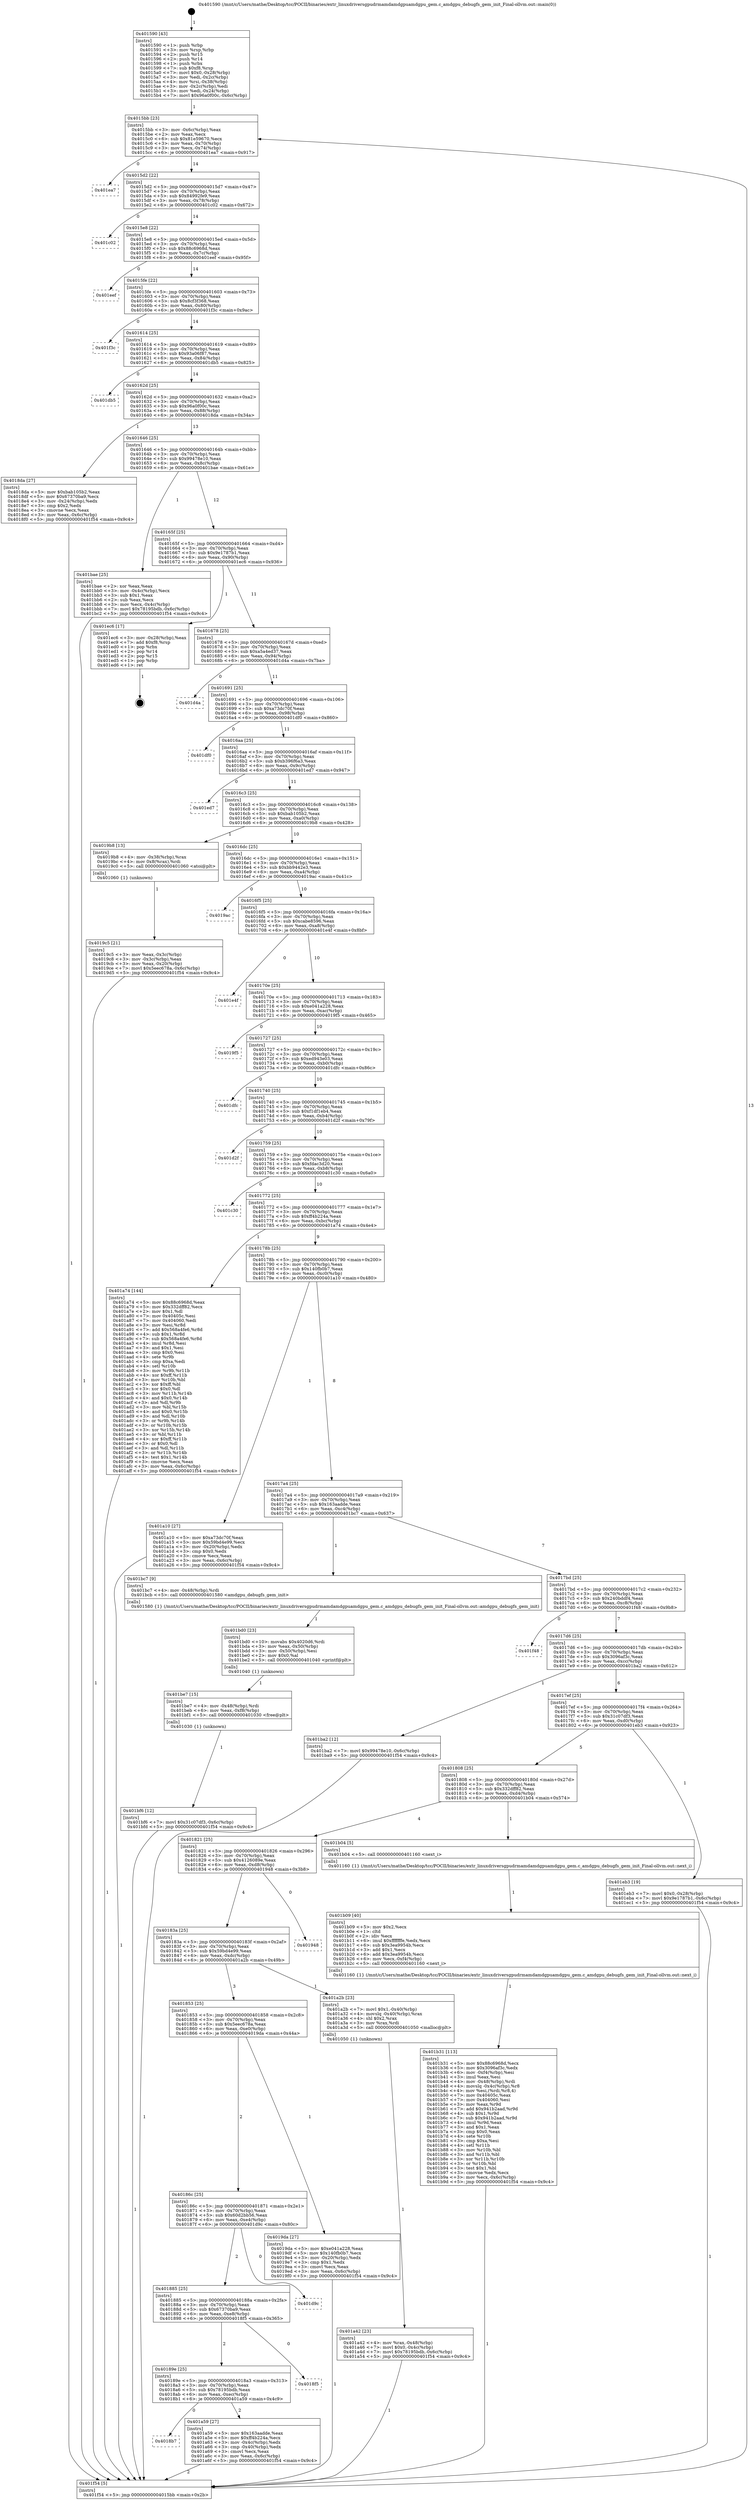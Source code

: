 digraph "0x401590" {
  label = "0x401590 (/mnt/c/Users/mathe/Desktop/tcc/POCII/binaries/extr_linuxdriversgpudrmamdamdgpuamdgpu_gem.c_amdgpu_debugfs_gem_init_Final-ollvm.out::main(0))"
  labelloc = "t"
  node[shape=record]

  Entry [label="",width=0.3,height=0.3,shape=circle,fillcolor=black,style=filled]
  "0x4015bb" [label="{
     0x4015bb [23]\l
     | [instrs]\l
     &nbsp;&nbsp;0x4015bb \<+3\>: mov -0x6c(%rbp),%eax\l
     &nbsp;&nbsp;0x4015be \<+2\>: mov %eax,%ecx\l
     &nbsp;&nbsp;0x4015c0 \<+6\>: sub $0x81e59670,%ecx\l
     &nbsp;&nbsp;0x4015c6 \<+3\>: mov %eax,-0x70(%rbp)\l
     &nbsp;&nbsp;0x4015c9 \<+3\>: mov %ecx,-0x74(%rbp)\l
     &nbsp;&nbsp;0x4015cc \<+6\>: je 0000000000401ea7 \<main+0x917\>\l
  }"]
  "0x401ea7" [label="{
     0x401ea7\l
  }", style=dashed]
  "0x4015d2" [label="{
     0x4015d2 [22]\l
     | [instrs]\l
     &nbsp;&nbsp;0x4015d2 \<+5\>: jmp 00000000004015d7 \<main+0x47\>\l
     &nbsp;&nbsp;0x4015d7 \<+3\>: mov -0x70(%rbp),%eax\l
     &nbsp;&nbsp;0x4015da \<+5\>: sub $0x84992fe9,%eax\l
     &nbsp;&nbsp;0x4015df \<+3\>: mov %eax,-0x78(%rbp)\l
     &nbsp;&nbsp;0x4015e2 \<+6\>: je 0000000000401c02 \<main+0x672\>\l
  }"]
  Exit [label="",width=0.3,height=0.3,shape=circle,fillcolor=black,style=filled,peripheries=2]
  "0x401c02" [label="{
     0x401c02\l
  }", style=dashed]
  "0x4015e8" [label="{
     0x4015e8 [22]\l
     | [instrs]\l
     &nbsp;&nbsp;0x4015e8 \<+5\>: jmp 00000000004015ed \<main+0x5d\>\l
     &nbsp;&nbsp;0x4015ed \<+3\>: mov -0x70(%rbp),%eax\l
     &nbsp;&nbsp;0x4015f0 \<+5\>: sub $0x88c6968d,%eax\l
     &nbsp;&nbsp;0x4015f5 \<+3\>: mov %eax,-0x7c(%rbp)\l
     &nbsp;&nbsp;0x4015f8 \<+6\>: je 0000000000401eef \<main+0x95f\>\l
  }"]
  "0x401bf6" [label="{
     0x401bf6 [12]\l
     | [instrs]\l
     &nbsp;&nbsp;0x401bf6 \<+7\>: movl $0x31c07df3,-0x6c(%rbp)\l
     &nbsp;&nbsp;0x401bfd \<+5\>: jmp 0000000000401f54 \<main+0x9c4\>\l
  }"]
  "0x401eef" [label="{
     0x401eef\l
  }", style=dashed]
  "0x4015fe" [label="{
     0x4015fe [22]\l
     | [instrs]\l
     &nbsp;&nbsp;0x4015fe \<+5\>: jmp 0000000000401603 \<main+0x73\>\l
     &nbsp;&nbsp;0x401603 \<+3\>: mov -0x70(%rbp),%eax\l
     &nbsp;&nbsp;0x401606 \<+5\>: sub $0x8cf3f368,%eax\l
     &nbsp;&nbsp;0x40160b \<+3\>: mov %eax,-0x80(%rbp)\l
     &nbsp;&nbsp;0x40160e \<+6\>: je 0000000000401f3c \<main+0x9ac\>\l
  }"]
  "0x401be7" [label="{
     0x401be7 [15]\l
     | [instrs]\l
     &nbsp;&nbsp;0x401be7 \<+4\>: mov -0x48(%rbp),%rdi\l
     &nbsp;&nbsp;0x401beb \<+6\>: mov %eax,-0xf8(%rbp)\l
     &nbsp;&nbsp;0x401bf1 \<+5\>: call 0000000000401030 \<free@plt\>\l
     | [calls]\l
     &nbsp;&nbsp;0x401030 \{1\} (unknown)\l
  }"]
  "0x401f3c" [label="{
     0x401f3c\l
  }", style=dashed]
  "0x401614" [label="{
     0x401614 [25]\l
     | [instrs]\l
     &nbsp;&nbsp;0x401614 \<+5\>: jmp 0000000000401619 \<main+0x89\>\l
     &nbsp;&nbsp;0x401619 \<+3\>: mov -0x70(%rbp),%eax\l
     &nbsp;&nbsp;0x40161c \<+5\>: sub $0x93a06f87,%eax\l
     &nbsp;&nbsp;0x401621 \<+6\>: mov %eax,-0x84(%rbp)\l
     &nbsp;&nbsp;0x401627 \<+6\>: je 0000000000401db5 \<main+0x825\>\l
  }"]
  "0x401bd0" [label="{
     0x401bd0 [23]\l
     | [instrs]\l
     &nbsp;&nbsp;0x401bd0 \<+10\>: movabs $0x4020d6,%rdi\l
     &nbsp;&nbsp;0x401bda \<+3\>: mov %eax,-0x50(%rbp)\l
     &nbsp;&nbsp;0x401bdd \<+3\>: mov -0x50(%rbp),%esi\l
     &nbsp;&nbsp;0x401be0 \<+2\>: mov $0x0,%al\l
     &nbsp;&nbsp;0x401be2 \<+5\>: call 0000000000401040 \<printf@plt\>\l
     | [calls]\l
     &nbsp;&nbsp;0x401040 \{1\} (unknown)\l
  }"]
  "0x401db5" [label="{
     0x401db5\l
  }", style=dashed]
  "0x40162d" [label="{
     0x40162d [25]\l
     | [instrs]\l
     &nbsp;&nbsp;0x40162d \<+5\>: jmp 0000000000401632 \<main+0xa2\>\l
     &nbsp;&nbsp;0x401632 \<+3\>: mov -0x70(%rbp),%eax\l
     &nbsp;&nbsp;0x401635 \<+5\>: sub $0x96a0f00c,%eax\l
     &nbsp;&nbsp;0x40163a \<+6\>: mov %eax,-0x88(%rbp)\l
     &nbsp;&nbsp;0x401640 \<+6\>: je 00000000004018da \<main+0x34a\>\l
  }"]
  "0x401b31" [label="{
     0x401b31 [113]\l
     | [instrs]\l
     &nbsp;&nbsp;0x401b31 \<+5\>: mov $0x88c6968d,%ecx\l
     &nbsp;&nbsp;0x401b36 \<+5\>: mov $0x3096af3c,%edx\l
     &nbsp;&nbsp;0x401b3b \<+6\>: mov -0xf4(%rbp),%esi\l
     &nbsp;&nbsp;0x401b41 \<+3\>: imul %eax,%esi\l
     &nbsp;&nbsp;0x401b44 \<+4\>: mov -0x48(%rbp),%rdi\l
     &nbsp;&nbsp;0x401b48 \<+4\>: movslq -0x4c(%rbp),%r8\l
     &nbsp;&nbsp;0x401b4c \<+4\>: mov %esi,(%rdi,%r8,4)\l
     &nbsp;&nbsp;0x401b50 \<+7\>: mov 0x40405c,%eax\l
     &nbsp;&nbsp;0x401b57 \<+7\>: mov 0x404060,%esi\l
     &nbsp;&nbsp;0x401b5e \<+3\>: mov %eax,%r9d\l
     &nbsp;&nbsp;0x401b61 \<+7\>: add $0x941b2aad,%r9d\l
     &nbsp;&nbsp;0x401b68 \<+4\>: sub $0x1,%r9d\l
     &nbsp;&nbsp;0x401b6c \<+7\>: sub $0x941b2aad,%r9d\l
     &nbsp;&nbsp;0x401b73 \<+4\>: imul %r9d,%eax\l
     &nbsp;&nbsp;0x401b77 \<+3\>: and $0x1,%eax\l
     &nbsp;&nbsp;0x401b7a \<+3\>: cmp $0x0,%eax\l
     &nbsp;&nbsp;0x401b7d \<+4\>: sete %r10b\l
     &nbsp;&nbsp;0x401b81 \<+3\>: cmp $0xa,%esi\l
     &nbsp;&nbsp;0x401b84 \<+4\>: setl %r11b\l
     &nbsp;&nbsp;0x401b88 \<+3\>: mov %r10b,%bl\l
     &nbsp;&nbsp;0x401b8b \<+3\>: and %r11b,%bl\l
     &nbsp;&nbsp;0x401b8e \<+3\>: xor %r11b,%r10b\l
     &nbsp;&nbsp;0x401b91 \<+3\>: or %r10b,%bl\l
     &nbsp;&nbsp;0x401b94 \<+3\>: test $0x1,%bl\l
     &nbsp;&nbsp;0x401b97 \<+3\>: cmovne %edx,%ecx\l
     &nbsp;&nbsp;0x401b9a \<+3\>: mov %ecx,-0x6c(%rbp)\l
     &nbsp;&nbsp;0x401b9d \<+5\>: jmp 0000000000401f54 \<main+0x9c4\>\l
  }"]
  "0x4018da" [label="{
     0x4018da [27]\l
     | [instrs]\l
     &nbsp;&nbsp;0x4018da \<+5\>: mov $0xbab105b2,%eax\l
     &nbsp;&nbsp;0x4018df \<+5\>: mov $0x67370ba9,%ecx\l
     &nbsp;&nbsp;0x4018e4 \<+3\>: mov -0x24(%rbp),%edx\l
     &nbsp;&nbsp;0x4018e7 \<+3\>: cmp $0x2,%edx\l
     &nbsp;&nbsp;0x4018ea \<+3\>: cmovne %ecx,%eax\l
     &nbsp;&nbsp;0x4018ed \<+3\>: mov %eax,-0x6c(%rbp)\l
     &nbsp;&nbsp;0x4018f0 \<+5\>: jmp 0000000000401f54 \<main+0x9c4\>\l
  }"]
  "0x401646" [label="{
     0x401646 [25]\l
     | [instrs]\l
     &nbsp;&nbsp;0x401646 \<+5\>: jmp 000000000040164b \<main+0xbb\>\l
     &nbsp;&nbsp;0x40164b \<+3\>: mov -0x70(%rbp),%eax\l
     &nbsp;&nbsp;0x40164e \<+5\>: sub $0x99478e10,%eax\l
     &nbsp;&nbsp;0x401653 \<+6\>: mov %eax,-0x8c(%rbp)\l
     &nbsp;&nbsp;0x401659 \<+6\>: je 0000000000401bae \<main+0x61e\>\l
  }"]
  "0x401f54" [label="{
     0x401f54 [5]\l
     | [instrs]\l
     &nbsp;&nbsp;0x401f54 \<+5\>: jmp 00000000004015bb \<main+0x2b\>\l
  }"]
  "0x401590" [label="{
     0x401590 [43]\l
     | [instrs]\l
     &nbsp;&nbsp;0x401590 \<+1\>: push %rbp\l
     &nbsp;&nbsp;0x401591 \<+3\>: mov %rsp,%rbp\l
     &nbsp;&nbsp;0x401594 \<+2\>: push %r15\l
     &nbsp;&nbsp;0x401596 \<+2\>: push %r14\l
     &nbsp;&nbsp;0x401598 \<+1\>: push %rbx\l
     &nbsp;&nbsp;0x401599 \<+7\>: sub $0xf8,%rsp\l
     &nbsp;&nbsp;0x4015a0 \<+7\>: movl $0x0,-0x28(%rbp)\l
     &nbsp;&nbsp;0x4015a7 \<+3\>: mov %edi,-0x2c(%rbp)\l
     &nbsp;&nbsp;0x4015aa \<+4\>: mov %rsi,-0x38(%rbp)\l
     &nbsp;&nbsp;0x4015ae \<+3\>: mov -0x2c(%rbp),%edi\l
     &nbsp;&nbsp;0x4015b1 \<+3\>: mov %edi,-0x24(%rbp)\l
     &nbsp;&nbsp;0x4015b4 \<+7\>: movl $0x96a0f00c,-0x6c(%rbp)\l
  }"]
  "0x401b09" [label="{
     0x401b09 [40]\l
     | [instrs]\l
     &nbsp;&nbsp;0x401b09 \<+5\>: mov $0x2,%ecx\l
     &nbsp;&nbsp;0x401b0e \<+1\>: cltd\l
     &nbsp;&nbsp;0x401b0f \<+2\>: idiv %ecx\l
     &nbsp;&nbsp;0x401b11 \<+6\>: imul $0xfffffffe,%edx,%ecx\l
     &nbsp;&nbsp;0x401b17 \<+6\>: sub $0x3ea9954b,%ecx\l
     &nbsp;&nbsp;0x401b1d \<+3\>: add $0x1,%ecx\l
     &nbsp;&nbsp;0x401b20 \<+6\>: add $0x3ea9954b,%ecx\l
     &nbsp;&nbsp;0x401b26 \<+6\>: mov %ecx,-0xf4(%rbp)\l
     &nbsp;&nbsp;0x401b2c \<+5\>: call 0000000000401160 \<next_i\>\l
     | [calls]\l
     &nbsp;&nbsp;0x401160 \{1\} (/mnt/c/Users/mathe/Desktop/tcc/POCII/binaries/extr_linuxdriversgpudrmamdamdgpuamdgpu_gem.c_amdgpu_debugfs_gem_init_Final-ollvm.out::next_i)\l
  }"]
  "0x401bae" [label="{
     0x401bae [25]\l
     | [instrs]\l
     &nbsp;&nbsp;0x401bae \<+2\>: xor %eax,%eax\l
     &nbsp;&nbsp;0x401bb0 \<+3\>: mov -0x4c(%rbp),%ecx\l
     &nbsp;&nbsp;0x401bb3 \<+3\>: sub $0x1,%eax\l
     &nbsp;&nbsp;0x401bb6 \<+2\>: sub %eax,%ecx\l
     &nbsp;&nbsp;0x401bb8 \<+3\>: mov %ecx,-0x4c(%rbp)\l
     &nbsp;&nbsp;0x401bbb \<+7\>: movl $0x78195bdb,-0x6c(%rbp)\l
     &nbsp;&nbsp;0x401bc2 \<+5\>: jmp 0000000000401f54 \<main+0x9c4\>\l
  }"]
  "0x40165f" [label="{
     0x40165f [25]\l
     | [instrs]\l
     &nbsp;&nbsp;0x40165f \<+5\>: jmp 0000000000401664 \<main+0xd4\>\l
     &nbsp;&nbsp;0x401664 \<+3\>: mov -0x70(%rbp),%eax\l
     &nbsp;&nbsp;0x401667 \<+5\>: sub $0x9e1787b1,%eax\l
     &nbsp;&nbsp;0x40166c \<+6\>: mov %eax,-0x90(%rbp)\l
     &nbsp;&nbsp;0x401672 \<+6\>: je 0000000000401ec6 \<main+0x936\>\l
  }"]
  "0x4018b7" [label="{
     0x4018b7\l
  }", style=dashed]
  "0x401ec6" [label="{
     0x401ec6 [17]\l
     | [instrs]\l
     &nbsp;&nbsp;0x401ec6 \<+3\>: mov -0x28(%rbp),%eax\l
     &nbsp;&nbsp;0x401ec9 \<+7\>: add $0xf8,%rsp\l
     &nbsp;&nbsp;0x401ed0 \<+1\>: pop %rbx\l
     &nbsp;&nbsp;0x401ed1 \<+2\>: pop %r14\l
     &nbsp;&nbsp;0x401ed3 \<+2\>: pop %r15\l
     &nbsp;&nbsp;0x401ed5 \<+1\>: pop %rbp\l
     &nbsp;&nbsp;0x401ed6 \<+1\>: ret\l
  }"]
  "0x401678" [label="{
     0x401678 [25]\l
     | [instrs]\l
     &nbsp;&nbsp;0x401678 \<+5\>: jmp 000000000040167d \<main+0xed\>\l
     &nbsp;&nbsp;0x40167d \<+3\>: mov -0x70(%rbp),%eax\l
     &nbsp;&nbsp;0x401680 \<+5\>: sub $0xa5a4ed37,%eax\l
     &nbsp;&nbsp;0x401685 \<+6\>: mov %eax,-0x94(%rbp)\l
     &nbsp;&nbsp;0x40168b \<+6\>: je 0000000000401d4a \<main+0x7ba\>\l
  }"]
  "0x401a59" [label="{
     0x401a59 [27]\l
     | [instrs]\l
     &nbsp;&nbsp;0x401a59 \<+5\>: mov $0x163aadde,%eax\l
     &nbsp;&nbsp;0x401a5e \<+5\>: mov $0xff4b224a,%ecx\l
     &nbsp;&nbsp;0x401a63 \<+3\>: mov -0x4c(%rbp),%edx\l
     &nbsp;&nbsp;0x401a66 \<+3\>: cmp -0x40(%rbp),%edx\l
     &nbsp;&nbsp;0x401a69 \<+3\>: cmovl %ecx,%eax\l
     &nbsp;&nbsp;0x401a6c \<+3\>: mov %eax,-0x6c(%rbp)\l
     &nbsp;&nbsp;0x401a6f \<+5\>: jmp 0000000000401f54 \<main+0x9c4\>\l
  }"]
  "0x401d4a" [label="{
     0x401d4a\l
  }", style=dashed]
  "0x401691" [label="{
     0x401691 [25]\l
     | [instrs]\l
     &nbsp;&nbsp;0x401691 \<+5\>: jmp 0000000000401696 \<main+0x106\>\l
     &nbsp;&nbsp;0x401696 \<+3\>: mov -0x70(%rbp),%eax\l
     &nbsp;&nbsp;0x401699 \<+5\>: sub $0xa73dc70f,%eax\l
     &nbsp;&nbsp;0x40169e \<+6\>: mov %eax,-0x98(%rbp)\l
     &nbsp;&nbsp;0x4016a4 \<+6\>: je 0000000000401df0 \<main+0x860\>\l
  }"]
  "0x40189e" [label="{
     0x40189e [25]\l
     | [instrs]\l
     &nbsp;&nbsp;0x40189e \<+5\>: jmp 00000000004018a3 \<main+0x313\>\l
     &nbsp;&nbsp;0x4018a3 \<+3\>: mov -0x70(%rbp),%eax\l
     &nbsp;&nbsp;0x4018a6 \<+5\>: sub $0x78195bdb,%eax\l
     &nbsp;&nbsp;0x4018ab \<+6\>: mov %eax,-0xec(%rbp)\l
     &nbsp;&nbsp;0x4018b1 \<+6\>: je 0000000000401a59 \<main+0x4c9\>\l
  }"]
  "0x401df0" [label="{
     0x401df0\l
  }", style=dashed]
  "0x4016aa" [label="{
     0x4016aa [25]\l
     | [instrs]\l
     &nbsp;&nbsp;0x4016aa \<+5\>: jmp 00000000004016af \<main+0x11f\>\l
     &nbsp;&nbsp;0x4016af \<+3\>: mov -0x70(%rbp),%eax\l
     &nbsp;&nbsp;0x4016b2 \<+5\>: sub $0xb396f6a3,%eax\l
     &nbsp;&nbsp;0x4016b7 \<+6\>: mov %eax,-0x9c(%rbp)\l
     &nbsp;&nbsp;0x4016bd \<+6\>: je 0000000000401ed7 \<main+0x947\>\l
  }"]
  "0x4018f5" [label="{
     0x4018f5\l
  }", style=dashed]
  "0x401ed7" [label="{
     0x401ed7\l
  }", style=dashed]
  "0x4016c3" [label="{
     0x4016c3 [25]\l
     | [instrs]\l
     &nbsp;&nbsp;0x4016c3 \<+5\>: jmp 00000000004016c8 \<main+0x138\>\l
     &nbsp;&nbsp;0x4016c8 \<+3\>: mov -0x70(%rbp),%eax\l
     &nbsp;&nbsp;0x4016cb \<+5\>: sub $0xbab105b2,%eax\l
     &nbsp;&nbsp;0x4016d0 \<+6\>: mov %eax,-0xa0(%rbp)\l
     &nbsp;&nbsp;0x4016d6 \<+6\>: je 00000000004019b8 \<main+0x428\>\l
  }"]
  "0x401885" [label="{
     0x401885 [25]\l
     | [instrs]\l
     &nbsp;&nbsp;0x401885 \<+5\>: jmp 000000000040188a \<main+0x2fa\>\l
     &nbsp;&nbsp;0x40188a \<+3\>: mov -0x70(%rbp),%eax\l
     &nbsp;&nbsp;0x40188d \<+5\>: sub $0x67370ba9,%eax\l
     &nbsp;&nbsp;0x401892 \<+6\>: mov %eax,-0xe8(%rbp)\l
     &nbsp;&nbsp;0x401898 \<+6\>: je 00000000004018f5 \<main+0x365\>\l
  }"]
  "0x4019b8" [label="{
     0x4019b8 [13]\l
     | [instrs]\l
     &nbsp;&nbsp;0x4019b8 \<+4\>: mov -0x38(%rbp),%rax\l
     &nbsp;&nbsp;0x4019bc \<+4\>: mov 0x8(%rax),%rdi\l
     &nbsp;&nbsp;0x4019c0 \<+5\>: call 0000000000401060 \<atoi@plt\>\l
     | [calls]\l
     &nbsp;&nbsp;0x401060 \{1\} (unknown)\l
  }"]
  "0x4016dc" [label="{
     0x4016dc [25]\l
     | [instrs]\l
     &nbsp;&nbsp;0x4016dc \<+5\>: jmp 00000000004016e1 \<main+0x151\>\l
     &nbsp;&nbsp;0x4016e1 \<+3\>: mov -0x70(%rbp),%eax\l
     &nbsp;&nbsp;0x4016e4 \<+5\>: sub $0xbb9442e3,%eax\l
     &nbsp;&nbsp;0x4016e9 \<+6\>: mov %eax,-0xa4(%rbp)\l
     &nbsp;&nbsp;0x4016ef \<+6\>: je 00000000004019ac \<main+0x41c\>\l
  }"]
  "0x4019c5" [label="{
     0x4019c5 [21]\l
     | [instrs]\l
     &nbsp;&nbsp;0x4019c5 \<+3\>: mov %eax,-0x3c(%rbp)\l
     &nbsp;&nbsp;0x4019c8 \<+3\>: mov -0x3c(%rbp),%eax\l
     &nbsp;&nbsp;0x4019cb \<+3\>: mov %eax,-0x20(%rbp)\l
     &nbsp;&nbsp;0x4019ce \<+7\>: movl $0x5eec678a,-0x6c(%rbp)\l
     &nbsp;&nbsp;0x4019d5 \<+5\>: jmp 0000000000401f54 \<main+0x9c4\>\l
  }"]
  "0x401d9c" [label="{
     0x401d9c\l
  }", style=dashed]
  "0x4019ac" [label="{
     0x4019ac\l
  }", style=dashed]
  "0x4016f5" [label="{
     0x4016f5 [25]\l
     | [instrs]\l
     &nbsp;&nbsp;0x4016f5 \<+5\>: jmp 00000000004016fa \<main+0x16a\>\l
     &nbsp;&nbsp;0x4016fa \<+3\>: mov -0x70(%rbp),%eax\l
     &nbsp;&nbsp;0x4016fd \<+5\>: sub $0xcabe8596,%eax\l
     &nbsp;&nbsp;0x401702 \<+6\>: mov %eax,-0xa8(%rbp)\l
     &nbsp;&nbsp;0x401708 \<+6\>: je 0000000000401e4f \<main+0x8bf\>\l
  }"]
  "0x401a42" [label="{
     0x401a42 [23]\l
     | [instrs]\l
     &nbsp;&nbsp;0x401a42 \<+4\>: mov %rax,-0x48(%rbp)\l
     &nbsp;&nbsp;0x401a46 \<+7\>: movl $0x0,-0x4c(%rbp)\l
     &nbsp;&nbsp;0x401a4d \<+7\>: movl $0x78195bdb,-0x6c(%rbp)\l
     &nbsp;&nbsp;0x401a54 \<+5\>: jmp 0000000000401f54 \<main+0x9c4\>\l
  }"]
  "0x401e4f" [label="{
     0x401e4f\l
  }", style=dashed]
  "0x40170e" [label="{
     0x40170e [25]\l
     | [instrs]\l
     &nbsp;&nbsp;0x40170e \<+5\>: jmp 0000000000401713 \<main+0x183\>\l
     &nbsp;&nbsp;0x401713 \<+3\>: mov -0x70(%rbp),%eax\l
     &nbsp;&nbsp;0x401716 \<+5\>: sub $0xe041a228,%eax\l
     &nbsp;&nbsp;0x40171b \<+6\>: mov %eax,-0xac(%rbp)\l
     &nbsp;&nbsp;0x401721 \<+6\>: je 00000000004019f5 \<main+0x465\>\l
  }"]
  "0x40186c" [label="{
     0x40186c [25]\l
     | [instrs]\l
     &nbsp;&nbsp;0x40186c \<+5\>: jmp 0000000000401871 \<main+0x2e1\>\l
     &nbsp;&nbsp;0x401871 \<+3\>: mov -0x70(%rbp),%eax\l
     &nbsp;&nbsp;0x401874 \<+5\>: sub $0x60d2bb56,%eax\l
     &nbsp;&nbsp;0x401879 \<+6\>: mov %eax,-0xe4(%rbp)\l
     &nbsp;&nbsp;0x40187f \<+6\>: je 0000000000401d9c \<main+0x80c\>\l
  }"]
  "0x4019f5" [label="{
     0x4019f5\l
  }", style=dashed]
  "0x401727" [label="{
     0x401727 [25]\l
     | [instrs]\l
     &nbsp;&nbsp;0x401727 \<+5\>: jmp 000000000040172c \<main+0x19c\>\l
     &nbsp;&nbsp;0x40172c \<+3\>: mov -0x70(%rbp),%eax\l
     &nbsp;&nbsp;0x40172f \<+5\>: sub $0xed943e03,%eax\l
     &nbsp;&nbsp;0x401734 \<+6\>: mov %eax,-0xb0(%rbp)\l
     &nbsp;&nbsp;0x40173a \<+6\>: je 0000000000401dfc \<main+0x86c\>\l
  }"]
  "0x4019da" [label="{
     0x4019da [27]\l
     | [instrs]\l
     &nbsp;&nbsp;0x4019da \<+5\>: mov $0xe041a228,%eax\l
     &nbsp;&nbsp;0x4019df \<+5\>: mov $0x140fb0b7,%ecx\l
     &nbsp;&nbsp;0x4019e4 \<+3\>: mov -0x20(%rbp),%edx\l
     &nbsp;&nbsp;0x4019e7 \<+3\>: cmp $0x1,%edx\l
     &nbsp;&nbsp;0x4019ea \<+3\>: cmovl %ecx,%eax\l
     &nbsp;&nbsp;0x4019ed \<+3\>: mov %eax,-0x6c(%rbp)\l
     &nbsp;&nbsp;0x4019f0 \<+5\>: jmp 0000000000401f54 \<main+0x9c4\>\l
  }"]
  "0x401dfc" [label="{
     0x401dfc\l
  }", style=dashed]
  "0x401740" [label="{
     0x401740 [25]\l
     | [instrs]\l
     &nbsp;&nbsp;0x401740 \<+5\>: jmp 0000000000401745 \<main+0x1b5\>\l
     &nbsp;&nbsp;0x401745 \<+3\>: mov -0x70(%rbp),%eax\l
     &nbsp;&nbsp;0x401748 \<+5\>: sub $0xf1df1eb4,%eax\l
     &nbsp;&nbsp;0x40174d \<+6\>: mov %eax,-0xb4(%rbp)\l
     &nbsp;&nbsp;0x401753 \<+6\>: je 0000000000401d2f \<main+0x79f\>\l
  }"]
  "0x401853" [label="{
     0x401853 [25]\l
     | [instrs]\l
     &nbsp;&nbsp;0x401853 \<+5\>: jmp 0000000000401858 \<main+0x2c8\>\l
     &nbsp;&nbsp;0x401858 \<+3\>: mov -0x70(%rbp),%eax\l
     &nbsp;&nbsp;0x40185b \<+5\>: sub $0x5eec678a,%eax\l
     &nbsp;&nbsp;0x401860 \<+6\>: mov %eax,-0xe0(%rbp)\l
     &nbsp;&nbsp;0x401866 \<+6\>: je 00000000004019da \<main+0x44a\>\l
  }"]
  "0x401d2f" [label="{
     0x401d2f\l
  }", style=dashed]
  "0x401759" [label="{
     0x401759 [25]\l
     | [instrs]\l
     &nbsp;&nbsp;0x401759 \<+5\>: jmp 000000000040175e \<main+0x1ce\>\l
     &nbsp;&nbsp;0x40175e \<+3\>: mov -0x70(%rbp),%eax\l
     &nbsp;&nbsp;0x401761 \<+5\>: sub $0xfdac3d20,%eax\l
     &nbsp;&nbsp;0x401766 \<+6\>: mov %eax,-0xb8(%rbp)\l
     &nbsp;&nbsp;0x40176c \<+6\>: je 0000000000401c30 \<main+0x6a0\>\l
  }"]
  "0x401a2b" [label="{
     0x401a2b [23]\l
     | [instrs]\l
     &nbsp;&nbsp;0x401a2b \<+7\>: movl $0x1,-0x40(%rbp)\l
     &nbsp;&nbsp;0x401a32 \<+4\>: movslq -0x40(%rbp),%rax\l
     &nbsp;&nbsp;0x401a36 \<+4\>: shl $0x2,%rax\l
     &nbsp;&nbsp;0x401a3a \<+3\>: mov %rax,%rdi\l
     &nbsp;&nbsp;0x401a3d \<+5\>: call 0000000000401050 \<malloc@plt\>\l
     | [calls]\l
     &nbsp;&nbsp;0x401050 \{1\} (unknown)\l
  }"]
  "0x401c30" [label="{
     0x401c30\l
  }", style=dashed]
  "0x401772" [label="{
     0x401772 [25]\l
     | [instrs]\l
     &nbsp;&nbsp;0x401772 \<+5\>: jmp 0000000000401777 \<main+0x1e7\>\l
     &nbsp;&nbsp;0x401777 \<+3\>: mov -0x70(%rbp),%eax\l
     &nbsp;&nbsp;0x40177a \<+5\>: sub $0xff4b224a,%eax\l
     &nbsp;&nbsp;0x40177f \<+6\>: mov %eax,-0xbc(%rbp)\l
     &nbsp;&nbsp;0x401785 \<+6\>: je 0000000000401a74 \<main+0x4e4\>\l
  }"]
  "0x40183a" [label="{
     0x40183a [25]\l
     | [instrs]\l
     &nbsp;&nbsp;0x40183a \<+5\>: jmp 000000000040183f \<main+0x2af\>\l
     &nbsp;&nbsp;0x40183f \<+3\>: mov -0x70(%rbp),%eax\l
     &nbsp;&nbsp;0x401842 \<+5\>: sub $0x59bd4e99,%eax\l
     &nbsp;&nbsp;0x401847 \<+6\>: mov %eax,-0xdc(%rbp)\l
     &nbsp;&nbsp;0x40184d \<+6\>: je 0000000000401a2b \<main+0x49b\>\l
  }"]
  "0x401a74" [label="{
     0x401a74 [144]\l
     | [instrs]\l
     &nbsp;&nbsp;0x401a74 \<+5\>: mov $0x88c6968d,%eax\l
     &nbsp;&nbsp;0x401a79 \<+5\>: mov $0x332dff82,%ecx\l
     &nbsp;&nbsp;0x401a7e \<+2\>: mov $0x1,%dl\l
     &nbsp;&nbsp;0x401a80 \<+7\>: mov 0x40405c,%esi\l
     &nbsp;&nbsp;0x401a87 \<+7\>: mov 0x404060,%edi\l
     &nbsp;&nbsp;0x401a8e \<+3\>: mov %esi,%r8d\l
     &nbsp;&nbsp;0x401a91 \<+7\>: add $0x568a4fe6,%r8d\l
     &nbsp;&nbsp;0x401a98 \<+4\>: sub $0x1,%r8d\l
     &nbsp;&nbsp;0x401a9c \<+7\>: sub $0x568a4fe6,%r8d\l
     &nbsp;&nbsp;0x401aa3 \<+4\>: imul %r8d,%esi\l
     &nbsp;&nbsp;0x401aa7 \<+3\>: and $0x1,%esi\l
     &nbsp;&nbsp;0x401aaa \<+3\>: cmp $0x0,%esi\l
     &nbsp;&nbsp;0x401aad \<+4\>: sete %r9b\l
     &nbsp;&nbsp;0x401ab1 \<+3\>: cmp $0xa,%edi\l
     &nbsp;&nbsp;0x401ab4 \<+4\>: setl %r10b\l
     &nbsp;&nbsp;0x401ab8 \<+3\>: mov %r9b,%r11b\l
     &nbsp;&nbsp;0x401abb \<+4\>: xor $0xff,%r11b\l
     &nbsp;&nbsp;0x401abf \<+3\>: mov %r10b,%bl\l
     &nbsp;&nbsp;0x401ac2 \<+3\>: xor $0xff,%bl\l
     &nbsp;&nbsp;0x401ac5 \<+3\>: xor $0x0,%dl\l
     &nbsp;&nbsp;0x401ac8 \<+3\>: mov %r11b,%r14b\l
     &nbsp;&nbsp;0x401acb \<+4\>: and $0x0,%r14b\l
     &nbsp;&nbsp;0x401acf \<+3\>: and %dl,%r9b\l
     &nbsp;&nbsp;0x401ad2 \<+3\>: mov %bl,%r15b\l
     &nbsp;&nbsp;0x401ad5 \<+4\>: and $0x0,%r15b\l
     &nbsp;&nbsp;0x401ad9 \<+3\>: and %dl,%r10b\l
     &nbsp;&nbsp;0x401adc \<+3\>: or %r9b,%r14b\l
     &nbsp;&nbsp;0x401adf \<+3\>: or %r10b,%r15b\l
     &nbsp;&nbsp;0x401ae2 \<+3\>: xor %r15b,%r14b\l
     &nbsp;&nbsp;0x401ae5 \<+3\>: or %bl,%r11b\l
     &nbsp;&nbsp;0x401ae8 \<+4\>: xor $0xff,%r11b\l
     &nbsp;&nbsp;0x401aec \<+3\>: or $0x0,%dl\l
     &nbsp;&nbsp;0x401aef \<+3\>: and %dl,%r11b\l
     &nbsp;&nbsp;0x401af2 \<+3\>: or %r11b,%r14b\l
     &nbsp;&nbsp;0x401af5 \<+4\>: test $0x1,%r14b\l
     &nbsp;&nbsp;0x401af9 \<+3\>: cmovne %ecx,%eax\l
     &nbsp;&nbsp;0x401afc \<+3\>: mov %eax,-0x6c(%rbp)\l
     &nbsp;&nbsp;0x401aff \<+5\>: jmp 0000000000401f54 \<main+0x9c4\>\l
  }"]
  "0x40178b" [label="{
     0x40178b [25]\l
     | [instrs]\l
     &nbsp;&nbsp;0x40178b \<+5\>: jmp 0000000000401790 \<main+0x200\>\l
     &nbsp;&nbsp;0x401790 \<+3\>: mov -0x70(%rbp),%eax\l
     &nbsp;&nbsp;0x401793 \<+5\>: sub $0x140fb0b7,%eax\l
     &nbsp;&nbsp;0x401798 \<+6\>: mov %eax,-0xc0(%rbp)\l
     &nbsp;&nbsp;0x40179e \<+6\>: je 0000000000401a10 \<main+0x480\>\l
  }"]
  "0x401948" [label="{
     0x401948\l
  }", style=dashed]
  "0x401a10" [label="{
     0x401a10 [27]\l
     | [instrs]\l
     &nbsp;&nbsp;0x401a10 \<+5\>: mov $0xa73dc70f,%eax\l
     &nbsp;&nbsp;0x401a15 \<+5\>: mov $0x59bd4e99,%ecx\l
     &nbsp;&nbsp;0x401a1a \<+3\>: mov -0x20(%rbp),%edx\l
     &nbsp;&nbsp;0x401a1d \<+3\>: cmp $0x0,%edx\l
     &nbsp;&nbsp;0x401a20 \<+3\>: cmove %ecx,%eax\l
     &nbsp;&nbsp;0x401a23 \<+3\>: mov %eax,-0x6c(%rbp)\l
     &nbsp;&nbsp;0x401a26 \<+5\>: jmp 0000000000401f54 \<main+0x9c4\>\l
  }"]
  "0x4017a4" [label="{
     0x4017a4 [25]\l
     | [instrs]\l
     &nbsp;&nbsp;0x4017a4 \<+5\>: jmp 00000000004017a9 \<main+0x219\>\l
     &nbsp;&nbsp;0x4017a9 \<+3\>: mov -0x70(%rbp),%eax\l
     &nbsp;&nbsp;0x4017ac \<+5\>: sub $0x163aadde,%eax\l
     &nbsp;&nbsp;0x4017b1 \<+6\>: mov %eax,-0xc4(%rbp)\l
     &nbsp;&nbsp;0x4017b7 \<+6\>: je 0000000000401bc7 \<main+0x637\>\l
  }"]
  "0x401821" [label="{
     0x401821 [25]\l
     | [instrs]\l
     &nbsp;&nbsp;0x401821 \<+5\>: jmp 0000000000401826 \<main+0x296\>\l
     &nbsp;&nbsp;0x401826 \<+3\>: mov -0x70(%rbp),%eax\l
     &nbsp;&nbsp;0x401829 \<+5\>: sub $0x4126089e,%eax\l
     &nbsp;&nbsp;0x40182e \<+6\>: mov %eax,-0xd8(%rbp)\l
     &nbsp;&nbsp;0x401834 \<+6\>: je 0000000000401948 \<main+0x3b8\>\l
  }"]
  "0x401bc7" [label="{
     0x401bc7 [9]\l
     | [instrs]\l
     &nbsp;&nbsp;0x401bc7 \<+4\>: mov -0x48(%rbp),%rdi\l
     &nbsp;&nbsp;0x401bcb \<+5\>: call 0000000000401580 \<amdgpu_debugfs_gem_init\>\l
     | [calls]\l
     &nbsp;&nbsp;0x401580 \{1\} (/mnt/c/Users/mathe/Desktop/tcc/POCII/binaries/extr_linuxdriversgpudrmamdamdgpuamdgpu_gem.c_amdgpu_debugfs_gem_init_Final-ollvm.out::amdgpu_debugfs_gem_init)\l
  }"]
  "0x4017bd" [label="{
     0x4017bd [25]\l
     | [instrs]\l
     &nbsp;&nbsp;0x4017bd \<+5\>: jmp 00000000004017c2 \<main+0x232\>\l
     &nbsp;&nbsp;0x4017c2 \<+3\>: mov -0x70(%rbp),%eax\l
     &nbsp;&nbsp;0x4017c5 \<+5\>: sub $0x240bddf4,%eax\l
     &nbsp;&nbsp;0x4017ca \<+6\>: mov %eax,-0xc8(%rbp)\l
     &nbsp;&nbsp;0x4017d0 \<+6\>: je 0000000000401f48 \<main+0x9b8\>\l
  }"]
  "0x401b04" [label="{
     0x401b04 [5]\l
     | [instrs]\l
     &nbsp;&nbsp;0x401b04 \<+5\>: call 0000000000401160 \<next_i\>\l
     | [calls]\l
     &nbsp;&nbsp;0x401160 \{1\} (/mnt/c/Users/mathe/Desktop/tcc/POCII/binaries/extr_linuxdriversgpudrmamdamdgpuamdgpu_gem.c_amdgpu_debugfs_gem_init_Final-ollvm.out::next_i)\l
  }"]
  "0x401f48" [label="{
     0x401f48\l
  }", style=dashed]
  "0x4017d6" [label="{
     0x4017d6 [25]\l
     | [instrs]\l
     &nbsp;&nbsp;0x4017d6 \<+5\>: jmp 00000000004017db \<main+0x24b\>\l
     &nbsp;&nbsp;0x4017db \<+3\>: mov -0x70(%rbp),%eax\l
     &nbsp;&nbsp;0x4017de \<+5\>: sub $0x3096af3c,%eax\l
     &nbsp;&nbsp;0x4017e3 \<+6\>: mov %eax,-0xcc(%rbp)\l
     &nbsp;&nbsp;0x4017e9 \<+6\>: je 0000000000401ba2 \<main+0x612\>\l
  }"]
  "0x401808" [label="{
     0x401808 [25]\l
     | [instrs]\l
     &nbsp;&nbsp;0x401808 \<+5\>: jmp 000000000040180d \<main+0x27d\>\l
     &nbsp;&nbsp;0x40180d \<+3\>: mov -0x70(%rbp),%eax\l
     &nbsp;&nbsp;0x401810 \<+5\>: sub $0x332dff82,%eax\l
     &nbsp;&nbsp;0x401815 \<+6\>: mov %eax,-0xd4(%rbp)\l
     &nbsp;&nbsp;0x40181b \<+6\>: je 0000000000401b04 \<main+0x574\>\l
  }"]
  "0x401ba2" [label="{
     0x401ba2 [12]\l
     | [instrs]\l
     &nbsp;&nbsp;0x401ba2 \<+7\>: movl $0x99478e10,-0x6c(%rbp)\l
     &nbsp;&nbsp;0x401ba9 \<+5\>: jmp 0000000000401f54 \<main+0x9c4\>\l
  }"]
  "0x4017ef" [label="{
     0x4017ef [25]\l
     | [instrs]\l
     &nbsp;&nbsp;0x4017ef \<+5\>: jmp 00000000004017f4 \<main+0x264\>\l
     &nbsp;&nbsp;0x4017f4 \<+3\>: mov -0x70(%rbp),%eax\l
     &nbsp;&nbsp;0x4017f7 \<+5\>: sub $0x31c07df3,%eax\l
     &nbsp;&nbsp;0x4017fc \<+6\>: mov %eax,-0xd0(%rbp)\l
     &nbsp;&nbsp;0x401802 \<+6\>: je 0000000000401eb3 \<main+0x923\>\l
  }"]
  "0x401eb3" [label="{
     0x401eb3 [19]\l
     | [instrs]\l
     &nbsp;&nbsp;0x401eb3 \<+7\>: movl $0x0,-0x28(%rbp)\l
     &nbsp;&nbsp;0x401eba \<+7\>: movl $0x9e1787b1,-0x6c(%rbp)\l
     &nbsp;&nbsp;0x401ec1 \<+5\>: jmp 0000000000401f54 \<main+0x9c4\>\l
  }"]
  Entry -> "0x401590" [label=" 1"]
  "0x4015bb" -> "0x401ea7" [label=" 0"]
  "0x4015bb" -> "0x4015d2" [label=" 14"]
  "0x401ec6" -> Exit [label=" 1"]
  "0x4015d2" -> "0x401c02" [label=" 0"]
  "0x4015d2" -> "0x4015e8" [label=" 14"]
  "0x401eb3" -> "0x401f54" [label=" 1"]
  "0x4015e8" -> "0x401eef" [label=" 0"]
  "0x4015e8" -> "0x4015fe" [label=" 14"]
  "0x401bf6" -> "0x401f54" [label=" 1"]
  "0x4015fe" -> "0x401f3c" [label=" 0"]
  "0x4015fe" -> "0x401614" [label=" 14"]
  "0x401be7" -> "0x401bf6" [label=" 1"]
  "0x401614" -> "0x401db5" [label=" 0"]
  "0x401614" -> "0x40162d" [label=" 14"]
  "0x401bd0" -> "0x401be7" [label=" 1"]
  "0x40162d" -> "0x4018da" [label=" 1"]
  "0x40162d" -> "0x401646" [label=" 13"]
  "0x4018da" -> "0x401f54" [label=" 1"]
  "0x401590" -> "0x4015bb" [label=" 1"]
  "0x401f54" -> "0x4015bb" [label=" 13"]
  "0x401bc7" -> "0x401bd0" [label=" 1"]
  "0x401646" -> "0x401bae" [label=" 1"]
  "0x401646" -> "0x40165f" [label=" 12"]
  "0x401bae" -> "0x401f54" [label=" 1"]
  "0x40165f" -> "0x401ec6" [label=" 1"]
  "0x40165f" -> "0x401678" [label=" 11"]
  "0x401ba2" -> "0x401f54" [label=" 1"]
  "0x401678" -> "0x401d4a" [label=" 0"]
  "0x401678" -> "0x401691" [label=" 11"]
  "0x401b31" -> "0x401f54" [label=" 1"]
  "0x401691" -> "0x401df0" [label=" 0"]
  "0x401691" -> "0x4016aa" [label=" 11"]
  "0x401b04" -> "0x401b09" [label=" 1"]
  "0x4016aa" -> "0x401ed7" [label=" 0"]
  "0x4016aa" -> "0x4016c3" [label=" 11"]
  "0x401a74" -> "0x401f54" [label=" 1"]
  "0x4016c3" -> "0x4019b8" [label=" 1"]
  "0x4016c3" -> "0x4016dc" [label=" 10"]
  "0x4019b8" -> "0x4019c5" [label=" 1"]
  "0x4019c5" -> "0x401f54" [label=" 1"]
  "0x40189e" -> "0x4018b7" [label=" 0"]
  "0x4016dc" -> "0x4019ac" [label=" 0"]
  "0x4016dc" -> "0x4016f5" [label=" 10"]
  "0x40189e" -> "0x401a59" [label=" 2"]
  "0x4016f5" -> "0x401e4f" [label=" 0"]
  "0x4016f5" -> "0x40170e" [label=" 10"]
  "0x401885" -> "0x40189e" [label=" 2"]
  "0x40170e" -> "0x4019f5" [label=" 0"]
  "0x40170e" -> "0x401727" [label=" 10"]
  "0x401885" -> "0x4018f5" [label=" 0"]
  "0x401727" -> "0x401dfc" [label=" 0"]
  "0x401727" -> "0x401740" [label=" 10"]
  "0x401a59" -> "0x401f54" [label=" 2"]
  "0x401740" -> "0x401d2f" [label=" 0"]
  "0x401740" -> "0x401759" [label=" 10"]
  "0x40186c" -> "0x401d9c" [label=" 0"]
  "0x401759" -> "0x401c30" [label=" 0"]
  "0x401759" -> "0x401772" [label=" 10"]
  "0x401b09" -> "0x401b31" [label=" 1"]
  "0x401772" -> "0x401a74" [label=" 1"]
  "0x401772" -> "0x40178b" [label=" 9"]
  "0x401a2b" -> "0x401a42" [label=" 1"]
  "0x40178b" -> "0x401a10" [label=" 1"]
  "0x40178b" -> "0x4017a4" [label=" 8"]
  "0x401a10" -> "0x401f54" [label=" 1"]
  "0x4017a4" -> "0x401bc7" [label=" 1"]
  "0x4017a4" -> "0x4017bd" [label=" 7"]
  "0x401853" -> "0x40186c" [label=" 2"]
  "0x4017bd" -> "0x401f48" [label=" 0"]
  "0x4017bd" -> "0x4017d6" [label=" 7"]
  "0x401853" -> "0x4019da" [label=" 1"]
  "0x4017d6" -> "0x401ba2" [label=" 1"]
  "0x4017d6" -> "0x4017ef" [label=" 6"]
  "0x40183a" -> "0x401853" [label=" 3"]
  "0x4017ef" -> "0x401eb3" [label=" 1"]
  "0x4017ef" -> "0x401808" [label=" 5"]
  "0x40186c" -> "0x401885" [label=" 2"]
  "0x401808" -> "0x401b04" [label=" 1"]
  "0x401808" -> "0x401821" [label=" 4"]
  "0x4019da" -> "0x401f54" [label=" 1"]
  "0x401821" -> "0x401948" [label=" 0"]
  "0x401821" -> "0x40183a" [label=" 4"]
  "0x401a42" -> "0x401f54" [label=" 1"]
  "0x40183a" -> "0x401a2b" [label=" 1"]
}
